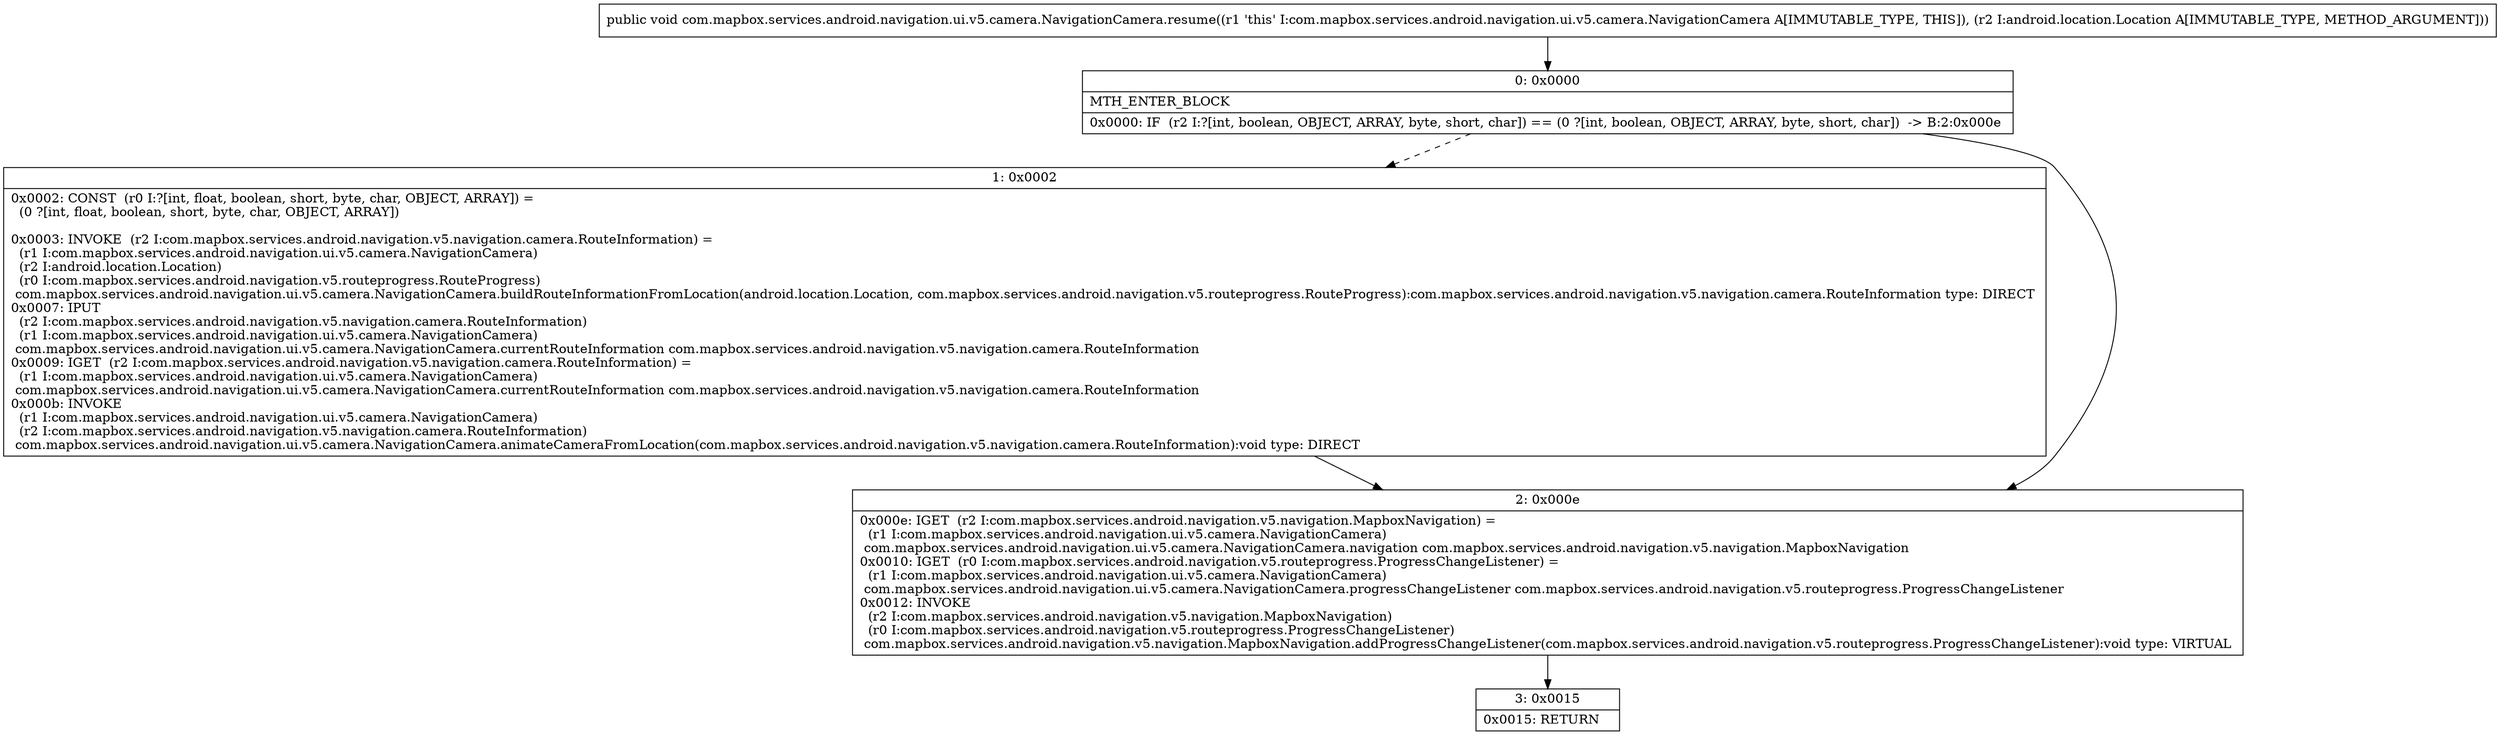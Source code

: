 digraph "CFG forcom.mapbox.services.android.navigation.ui.v5.camera.NavigationCamera.resume(Landroid\/location\/Location;)V" {
Node_0 [shape=record,label="{0\:\ 0x0000|MTH_ENTER_BLOCK\l|0x0000: IF  (r2 I:?[int, boolean, OBJECT, ARRAY, byte, short, char]) == (0 ?[int, boolean, OBJECT, ARRAY, byte, short, char])  \-\> B:2:0x000e \l}"];
Node_1 [shape=record,label="{1\:\ 0x0002|0x0002: CONST  (r0 I:?[int, float, boolean, short, byte, char, OBJECT, ARRAY]) = \l  (0 ?[int, float, boolean, short, byte, char, OBJECT, ARRAY])\l \l0x0003: INVOKE  (r2 I:com.mapbox.services.android.navigation.v5.navigation.camera.RouteInformation) = \l  (r1 I:com.mapbox.services.android.navigation.ui.v5.camera.NavigationCamera)\l  (r2 I:android.location.Location)\l  (r0 I:com.mapbox.services.android.navigation.v5.routeprogress.RouteProgress)\l com.mapbox.services.android.navigation.ui.v5.camera.NavigationCamera.buildRouteInformationFromLocation(android.location.Location, com.mapbox.services.android.navigation.v5.routeprogress.RouteProgress):com.mapbox.services.android.navigation.v5.navigation.camera.RouteInformation type: DIRECT \l0x0007: IPUT  \l  (r2 I:com.mapbox.services.android.navigation.v5.navigation.camera.RouteInformation)\l  (r1 I:com.mapbox.services.android.navigation.ui.v5.camera.NavigationCamera)\l com.mapbox.services.android.navigation.ui.v5.camera.NavigationCamera.currentRouteInformation com.mapbox.services.android.navigation.v5.navigation.camera.RouteInformation \l0x0009: IGET  (r2 I:com.mapbox.services.android.navigation.v5.navigation.camera.RouteInformation) = \l  (r1 I:com.mapbox.services.android.navigation.ui.v5.camera.NavigationCamera)\l com.mapbox.services.android.navigation.ui.v5.camera.NavigationCamera.currentRouteInformation com.mapbox.services.android.navigation.v5.navigation.camera.RouteInformation \l0x000b: INVOKE  \l  (r1 I:com.mapbox.services.android.navigation.ui.v5.camera.NavigationCamera)\l  (r2 I:com.mapbox.services.android.navigation.v5.navigation.camera.RouteInformation)\l com.mapbox.services.android.navigation.ui.v5.camera.NavigationCamera.animateCameraFromLocation(com.mapbox.services.android.navigation.v5.navigation.camera.RouteInformation):void type: DIRECT \l}"];
Node_2 [shape=record,label="{2\:\ 0x000e|0x000e: IGET  (r2 I:com.mapbox.services.android.navigation.v5.navigation.MapboxNavigation) = \l  (r1 I:com.mapbox.services.android.navigation.ui.v5.camera.NavigationCamera)\l com.mapbox.services.android.navigation.ui.v5.camera.NavigationCamera.navigation com.mapbox.services.android.navigation.v5.navigation.MapboxNavigation \l0x0010: IGET  (r0 I:com.mapbox.services.android.navigation.v5.routeprogress.ProgressChangeListener) = \l  (r1 I:com.mapbox.services.android.navigation.ui.v5.camera.NavigationCamera)\l com.mapbox.services.android.navigation.ui.v5.camera.NavigationCamera.progressChangeListener com.mapbox.services.android.navigation.v5.routeprogress.ProgressChangeListener \l0x0012: INVOKE  \l  (r2 I:com.mapbox.services.android.navigation.v5.navigation.MapboxNavigation)\l  (r0 I:com.mapbox.services.android.navigation.v5.routeprogress.ProgressChangeListener)\l com.mapbox.services.android.navigation.v5.navigation.MapboxNavigation.addProgressChangeListener(com.mapbox.services.android.navigation.v5.routeprogress.ProgressChangeListener):void type: VIRTUAL \l}"];
Node_3 [shape=record,label="{3\:\ 0x0015|0x0015: RETURN   \l}"];
MethodNode[shape=record,label="{public void com.mapbox.services.android.navigation.ui.v5.camera.NavigationCamera.resume((r1 'this' I:com.mapbox.services.android.navigation.ui.v5.camera.NavigationCamera A[IMMUTABLE_TYPE, THIS]), (r2 I:android.location.Location A[IMMUTABLE_TYPE, METHOD_ARGUMENT])) }"];
MethodNode -> Node_0;
Node_0 -> Node_1[style=dashed];
Node_0 -> Node_2;
Node_1 -> Node_2;
Node_2 -> Node_3;
}

